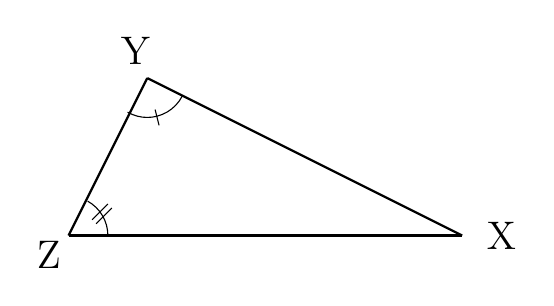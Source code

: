 \begin{tikzpicture}

\node at (0,0) {};
\node (v1) at (3,0) {};
\node (v2) at (-2,0) {};
\node (v3) at (-1,2) {};

\draw  [thick] (v2.center) edge (v1.center);
\draw  [thick] (v1.center) edge (v3.center);
\draw  [thick] (v2.center) edge (v3.center);
\draw (-1.5,0) arc (0:61:0.5);
% \draw (2.5,0) arc (180:155:0.5);
\draw (-1.25,1.567) arc (-120:-27:0.5);
\node (line1) at (-0.85,1.4) {};
\node (line2) at (-0.9,1.6) {};
\draw (line1.center) -- (line2.center);
\node (l3) at (-1.7,0.2) {};
\node (l4) at (-1.5,0.4) {};
\node (l5) at (-1.45,0.35) {};
\node (l6) at (-1.65,0.15) {};
\draw (l3.center) -- (l4.center);
\draw (l5.center) -- (l6.center);
\node at (3.5,0) {\Large X};
\node at (-2.25,-0.25) {\Large Z};
\node at (-1.15,2.35) {\Large Y};
\end{tikzpicture}
